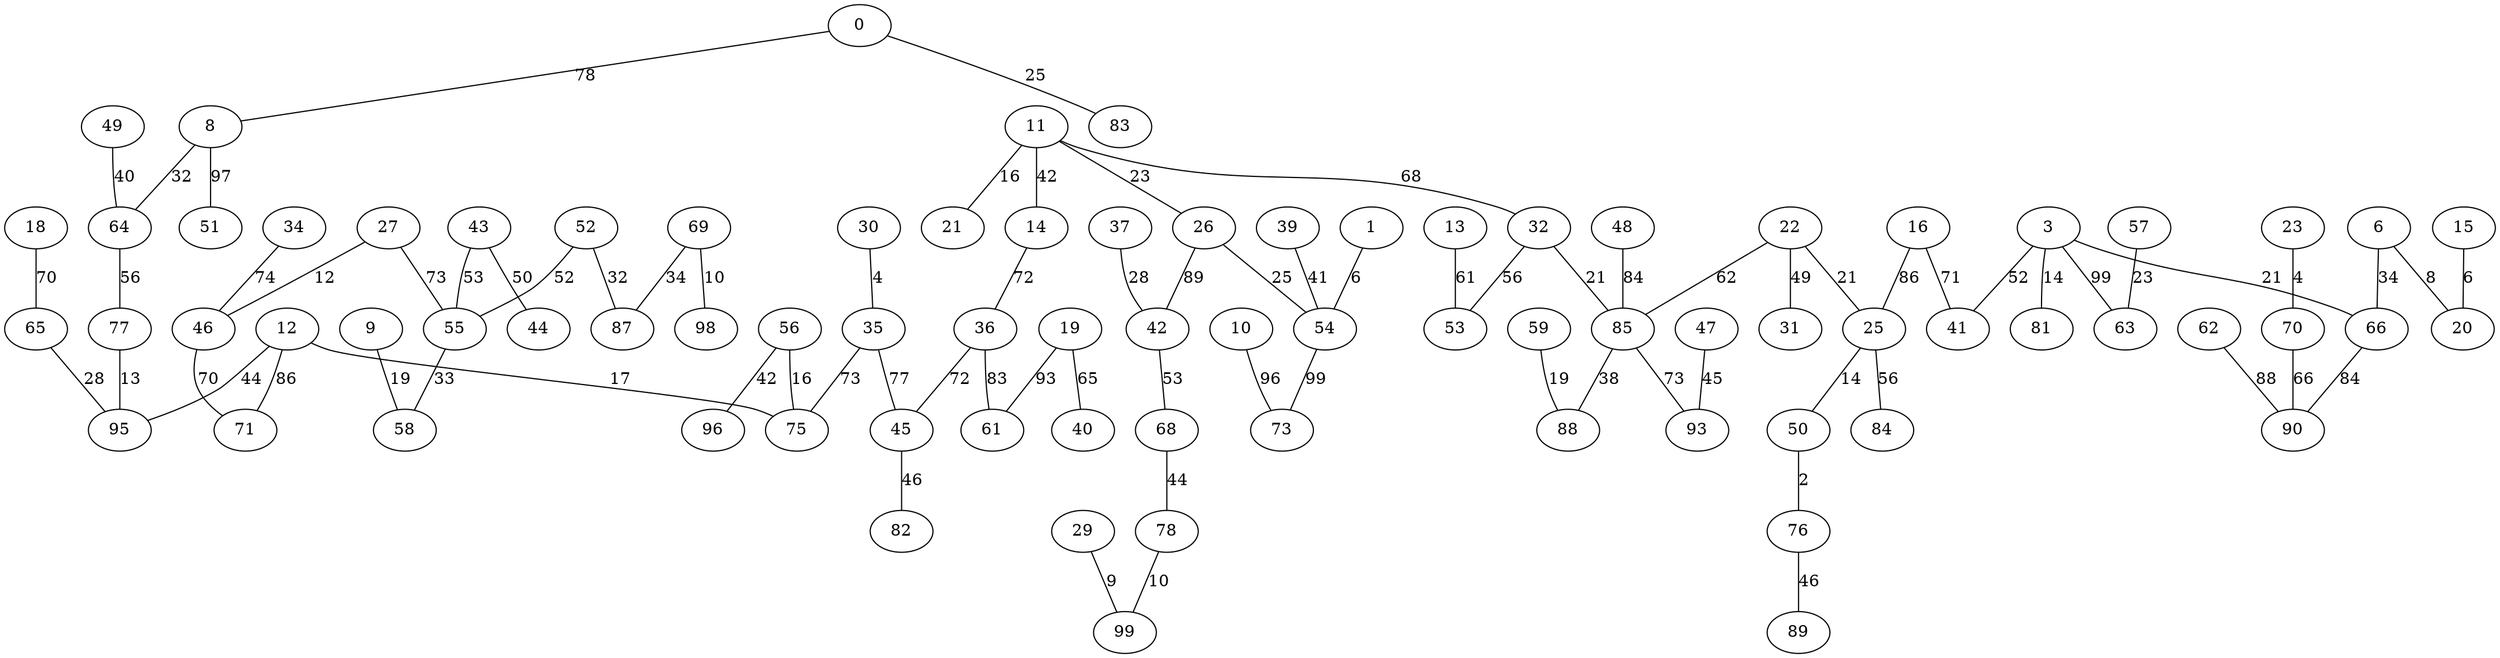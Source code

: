 graph {
  0 [label="0"];
  1 [label="1"];
  3 [label="3"];
  6 [label="6"];
  8 [label="8"];
  9 [label="9"];
  10 [label="10"];
  11 [label="11"];
  12 [label="12"];
  13 [label="13"];
  14 [label="14"];
  15 [label="15"];
  16 [label="16"];
  18 [label="18"];
  19 [label="19"];
  20 [label="20"];
  21 [label="21"];
  22 [label="22"];
  23 [label="23"];
  25 [label="25"];
  26 [label="26"];
  27 [label="27"];
  29 [label="29"];
  30 [label="30"];
  31 [label="31"];
  32 [label="32"];
  34 [label="34"];
  35 [label="35"];
  36 [label="36"];
  37 [label="37"];
  39 [label="39"];
  40 [label="40"];
  41 [label="41"];
  42 [label="42"];
  43 [label="43"];
  44 [label="44"];
  45 [label="45"];
  46 [label="46"];
  47 [label="47"];
  48 [label="48"];
  49 [label="49"];
  50 [label="50"];
  51 [label="51"];
  52 [label="52"];
  53 [label="53"];
  54 [label="54"];
  55 [label="55"];
  56 [label="56"];
  57 [label="57"];
  58 [label="58"];
  59 [label="59"];
  61 [label="61"];
  62 [label="62"];
  63 [label="63"];
  64 [label="64"];
  65 [label="65"];
  66 [label="66"];
  68 [label="68"];
  69 [label="69"];
  70 [label="70"];
  71 [label="71"];
  73 [label="73"];
  75 [label="75"];
  76 [label="76"];
  77 [label="77"];
  78 [label="78"];
  81 [label="81"];
  82 [label="82"];
  83 [label="83"];
  84 [label="84"];
  85 [label="85"];
  87 [label="87"];
  88 [label="88"];
  89 [label="89"];
  90 [label="90"];
  93 [label="93"];
  95 [label="95"];
  96 [label="96"];
  98 [label="98"];
  99 [label="99"];
  0 -- 8 [label="78"];
  0 -- 83 [label="25"];
  1 -- 54 [label="6"];
  3 -- 66 [label="21"];
  3 -- 41 [label="52"];
  3 -- 63 [label="99"];
  3 -- 81 [label="14"];
  6 -- 66 [label="34"];
  6 -- 20 [label="8"];
  8 -- 64 [label="32"];
  8 -- 51 [label="97"];
  9 -- 58 [label="19"];
  10 -- 73 [label="96"];
  11 -- 26 [label="23"];
  11 -- 21 [label="16"];
  11 -- 32 [label="68"];
  11 -- 14 [label="42"];
  12 -- 75 [label="17"];
  12 -- 95 [label="44"];
  12 -- 71 [label="86"];
  13 -- 53 [label="61"];
  14 -- 36 [label="72"];
  15 -- 20 [label="6"];
  16 -- 41 [label="71"];
  16 -- 25 [label="86"];
  18 -- 65 [label="70"];
  19 -- 40 [label="65"];
  19 -- 61 [label="93"];
  22 -- 85 [label="62"];
  22 -- 25 [label="21"];
  22 -- 31 [label="49"];
  23 -- 70 [label="4"];
  25 -- 84 [label="56"];
  25 -- 50 [label="14"];
  26 -- 42 [label="89"];
  26 -- 54 [label="25"];
  27 -- 55 [label="73"];
  27 -- 46 [label="12"];
  29 -- 99 [label="9"];
  30 -- 35 [label="4"];
  32 -- 53 [label="56"];
  32 -- 85 [label="21"];
  34 -- 46 [label="74"];
  35 -- 45 [label="77"];
  35 -- 75 [label="73"];
  36 -- 45 [label="72"];
  36 -- 61 [label="83"];
  37 -- 42 [label="28"];
  39 -- 54 [label="41"];
  42 -- 68 [label="53"];
  43 -- 55 [label="53"];
  43 -- 44 [label="50"];
  45 -- 82 [label="46"];
  46 -- 71 [label="70"];
  47 -- 93 [label="45"];
  48 -- 85 [label="84"];
  49 -- 64 [label="40"];
  50 -- 76 [label="2"];
  52 -- 87 [label="32"];
  52 -- 55 [label="52"];
  54 -- 73 [label="99"];
  55 -- 58 [label="33"];
  56 -- 75 [label="16"];
  56 -- 96 [label="42"];
  57 -- 63 [label="23"];
  59 -- 88 [label="19"];
  62 -- 90 [label="88"];
  64 -- 77 [label="56"];
  65 -- 95 [label="28"];
  66 -- 90 [label="84"];
  68 -- 78 [label="44"];
  69 -- 98 [label="10"];
  69 -- 87 [label="34"];
  70 -- 90 [label="66"];
  76 -- 89 [label="46"];
  77 -- 95 [label="13"];
  78 -- 99 [label="10"];
  85 -- 88 [label="38"];
  85 -- 93 [label="73"];
}